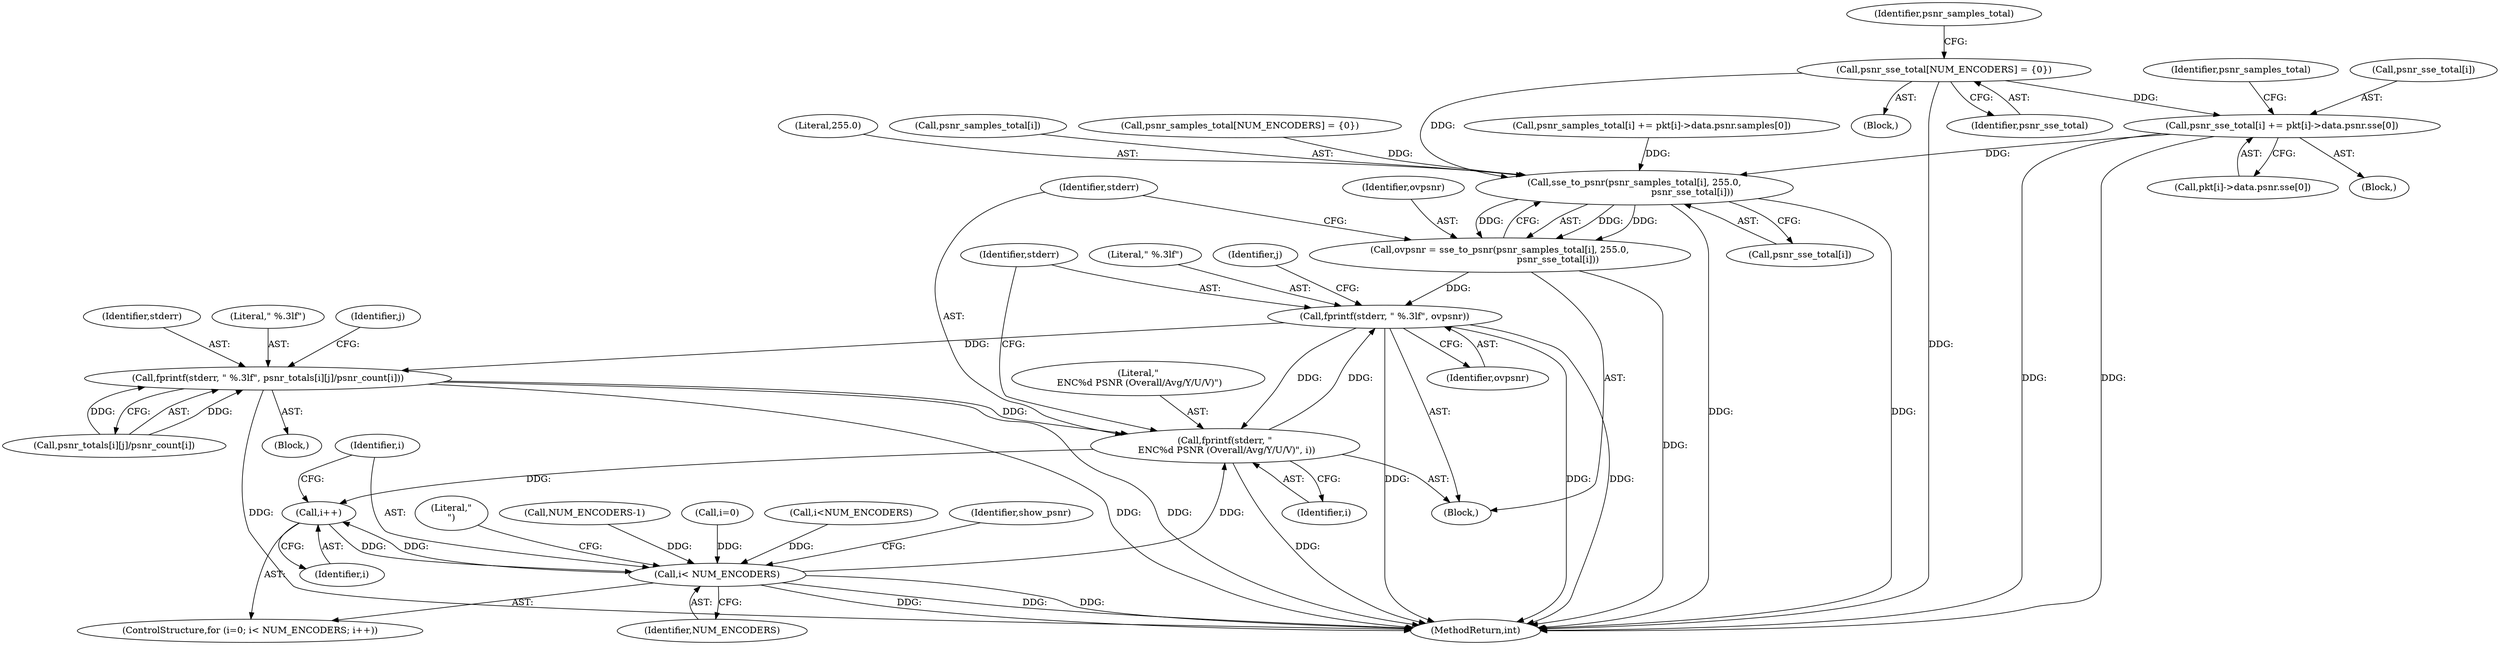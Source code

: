 digraph "0_Android_5a9753fca56f0eeb9f61e342b2fccffc364f9426_22@array" {
"1001518" [label="(Call,psnr_sse_total[i] += pkt[i]->data.psnr.sse[0])"];
"1000193" [label="(Call,psnr_sse_total[NUM_ENCODERS] = {0})"];
"1001643" [label="(Call,sse_to_psnr(psnr_samples_total[i], 255.0,\n                                        psnr_sse_total[i]))"];
"1001641" [label="(Call,ovpsnr = sse_to_psnr(psnr_samples_total[i], 255.0,\n                                        psnr_sse_total[i]))"];
"1001655" [label="(Call,fprintf(stderr, \" %.3lf\", ovpsnr))"];
"1001651" [label="(Call,fprintf(stderr, \"\n ENC%d PSNR (Overall/Avg/Y/U/V)\", i))"];
"1001627" [label="(Call,i++)"];
"1001624" [label="(Call,i< NUM_ENCODERS)"];
"1001669" [label="(Call,fprintf(stderr, \" %.3lf\", psnr_totals[i][j]/psnr_count[i]))"];
"1001632" [label="(Identifier,show_psnr)"];
"1001643" [label="(Call,sse_to_psnr(psnr_samples_total[i], 255.0,\n                                        psnr_sse_total[i]))"];
"1001647" [label="(Literal,255.0)"];
"1001671" [label="(Literal,\" %.3lf\")"];
"1001624" [label="(Call,i< NUM_ENCODERS)"];
"1000194" [label="(Identifier,psnr_sse_total)"];
"1001644" [label="(Call,psnr_samples_total[i])"];
"1001672" [label="(Call,psnr_totals[i][j]/psnr_count[i])"];
"1001626" [label="(Identifier,NUM_ENCODERS)"];
"1001667" [label="(Identifier,j)"];
"1001519" [label="(Call,psnr_sse_total[i])"];
"1001652" [label="(Identifier,stderr)"];
"1001642" [label="(Identifier,ovpsnr)"];
"1001658" [label="(Identifier,ovpsnr)"];
"1001522" [label="(Call,pkt[i]->data.psnr.sse[0])"];
"1001656" [label="(Identifier,stderr)"];
"1001628" [label="(Identifier,i)"];
"1001728" [label="(Literal,\"\n\")"];
"1001668" [label="(Block,)"];
"1001627" [label="(Call,i++)"];
"1001625" [label="(Identifier,i)"];
"1001654" [label="(Identifier,i)"];
"1001442" [label="(Call,NUM_ENCODERS-1)"];
"1001661" [label="(Identifier,j)"];
"1001620" [label="(ControlStructure,for (i=0; i< NUM_ENCODERS; i++))"];
"1000196" [label="(Call,psnr_samples_total[NUM_ENCODERS] = {0})"];
"1001638" [label="(Block,)"];
"1001641" [label="(Call,ovpsnr = sse_to_psnr(psnr_samples_total[i], 255.0,\n                                        psnr_sse_total[i]))"];
"1001518" [label="(Call,psnr_sse_total[i] += pkt[i]->data.psnr.sse[0])"];
"1001533" [label="(Call,psnr_samples_total[i] += pkt[i]->data.psnr.samples[0])"];
"1001655" [label="(Call,fprintf(stderr, \" %.3lf\", ovpsnr))"];
"1000197" [label="(Identifier,psnr_samples_total)"];
"1001731" [label="(MethodReturn,int)"];
"1000149" [label="(Block,)"];
"1000193" [label="(Call,psnr_sse_total[NUM_ENCODERS] = {0})"];
"1001621" [label="(Call,i=0)"];
"1001657" [label="(Literal,\" %.3lf\")"];
"1001516" [label="(Block,)"];
"1001535" [label="(Identifier,psnr_samples_total)"];
"1001651" [label="(Call,fprintf(stderr, \"\n ENC%d PSNR (Overall/Avg/Y/U/V)\", i))"];
"1001670" [label="(Identifier,stderr)"];
"1001648" [label="(Call,psnr_sse_total[i])"];
"1001066" [label="(Call,i<NUM_ENCODERS)"];
"1001653" [label="(Literal,\"\n ENC%d PSNR (Overall/Avg/Y/U/V)\")"];
"1001669" [label="(Call,fprintf(stderr, \" %.3lf\", psnr_totals[i][j]/psnr_count[i]))"];
"1001518" -> "1001516"  [label="AST: "];
"1001518" -> "1001522"  [label="CFG: "];
"1001519" -> "1001518"  [label="AST: "];
"1001522" -> "1001518"  [label="AST: "];
"1001535" -> "1001518"  [label="CFG: "];
"1001518" -> "1001731"  [label="DDG: "];
"1001518" -> "1001731"  [label="DDG: "];
"1000193" -> "1001518"  [label="DDG: "];
"1001518" -> "1001643"  [label="DDG: "];
"1000193" -> "1000149"  [label="AST: "];
"1000193" -> "1000194"  [label="CFG: "];
"1000194" -> "1000193"  [label="AST: "];
"1000197" -> "1000193"  [label="CFG: "];
"1000193" -> "1001731"  [label="DDG: "];
"1000193" -> "1001643"  [label="DDG: "];
"1001643" -> "1001641"  [label="AST: "];
"1001643" -> "1001648"  [label="CFG: "];
"1001644" -> "1001643"  [label="AST: "];
"1001647" -> "1001643"  [label="AST: "];
"1001648" -> "1001643"  [label="AST: "];
"1001641" -> "1001643"  [label="CFG: "];
"1001643" -> "1001731"  [label="DDG: "];
"1001643" -> "1001731"  [label="DDG: "];
"1001643" -> "1001641"  [label="DDG: "];
"1001643" -> "1001641"  [label="DDG: "];
"1001643" -> "1001641"  [label="DDG: "];
"1001533" -> "1001643"  [label="DDG: "];
"1000196" -> "1001643"  [label="DDG: "];
"1001641" -> "1001638"  [label="AST: "];
"1001642" -> "1001641"  [label="AST: "];
"1001652" -> "1001641"  [label="CFG: "];
"1001641" -> "1001731"  [label="DDG: "];
"1001641" -> "1001655"  [label="DDG: "];
"1001655" -> "1001638"  [label="AST: "];
"1001655" -> "1001658"  [label="CFG: "];
"1001656" -> "1001655"  [label="AST: "];
"1001657" -> "1001655"  [label="AST: "];
"1001658" -> "1001655"  [label="AST: "];
"1001661" -> "1001655"  [label="CFG: "];
"1001655" -> "1001731"  [label="DDG: "];
"1001655" -> "1001731"  [label="DDG: "];
"1001655" -> "1001731"  [label="DDG: "];
"1001655" -> "1001651"  [label="DDG: "];
"1001651" -> "1001655"  [label="DDG: "];
"1001655" -> "1001669"  [label="DDG: "];
"1001651" -> "1001638"  [label="AST: "];
"1001651" -> "1001654"  [label="CFG: "];
"1001652" -> "1001651"  [label="AST: "];
"1001653" -> "1001651"  [label="AST: "];
"1001654" -> "1001651"  [label="AST: "];
"1001656" -> "1001651"  [label="CFG: "];
"1001651" -> "1001731"  [label="DDG: "];
"1001651" -> "1001627"  [label="DDG: "];
"1001669" -> "1001651"  [label="DDG: "];
"1001624" -> "1001651"  [label="DDG: "];
"1001627" -> "1001620"  [label="AST: "];
"1001627" -> "1001628"  [label="CFG: "];
"1001628" -> "1001627"  [label="AST: "];
"1001625" -> "1001627"  [label="CFG: "];
"1001627" -> "1001624"  [label="DDG: "];
"1001624" -> "1001627"  [label="DDG: "];
"1001624" -> "1001620"  [label="AST: "];
"1001624" -> "1001626"  [label="CFG: "];
"1001625" -> "1001624"  [label="AST: "];
"1001626" -> "1001624"  [label="AST: "];
"1001632" -> "1001624"  [label="CFG: "];
"1001728" -> "1001624"  [label="CFG: "];
"1001624" -> "1001731"  [label="DDG: "];
"1001624" -> "1001731"  [label="DDG: "];
"1001624" -> "1001731"  [label="DDG: "];
"1001621" -> "1001624"  [label="DDG: "];
"1001066" -> "1001624"  [label="DDG: "];
"1001442" -> "1001624"  [label="DDG: "];
"1001669" -> "1001668"  [label="AST: "];
"1001669" -> "1001672"  [label="CFG: "];
"1001670" -> "1001669"  [label="AST: "];
"1001671" -> "1001669"  [label="AST: "];
"1001672" -> "1001669"  [label="AST: "];
"1001667" -> "1001669"  [label="CFG: "];
"1001669" -> "1001731"  [label="DDG: "];
"1001669" -> "1001731"  [label="DDG: "];
"1001669" -> "1001731"  [label="DDG: "];
"1001672" -> "1001669"  [label="DDG: "];
"1001672" -> "1001669"  [label="DDG: "];
}
